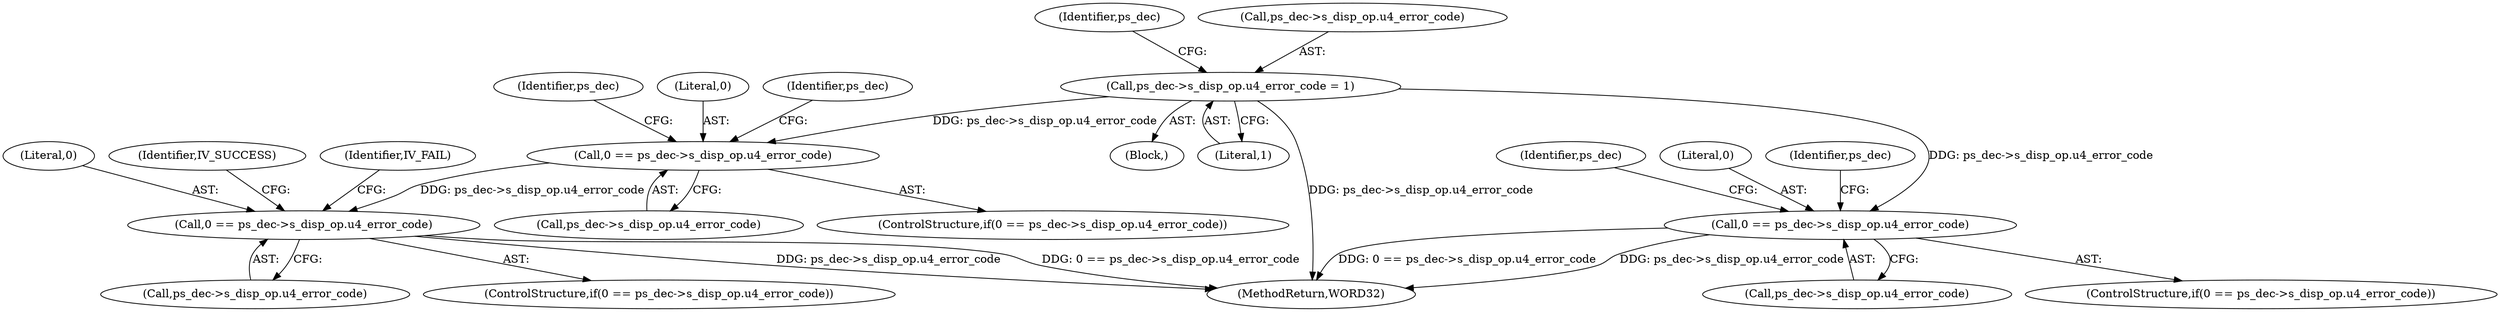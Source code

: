 digraph "0_Android_7109ce3f8f90a28ca9f0ee6e14f6ac5e414c62cf@pointer" {
"1000342" [label="(Call,ps_dec->s_disp_op.u4_error_code = 1)"];
"1000723" [label="(Call,0 == ps_dec->s_disp_op.u4_error_code)"];
"1000876" [label="(Call,0 == ps_dec->s_disp_op.u4_error_code)"];
"1002022" [label="(Call,0 == ps_dec->s_disp_op.u4_error_code)"];
"1000877" [label="(Literal,0)"];
"1002041" [label="(Identifier,ps_dec)"];
"1000878" [label="(Call,ps_dec->s_disp_op.u4_error_code)"];
"1002023" [label="(Literal,0)"];
"1000770" [label="(Identifier,ps_dec)"];
"1000885" [label="(Identifier,IV_SUCCESS)"];
"1000888" [label="(Identifier,IV_FAIL)"];
"1000151" [label="(Block,)"];
"1002160" [label="(MethodReturn,WORD32)"];
"1000733" [label="(Identifier,ps_dec)"];
"1002024" [label="(Call,ps_dec->s_disp_op.u4_error_code)"];
"1000342" [label="(Call,ps_dec->s_disp_op.u4_error_code = 1)"];
"1000723" [label="(Call,0 == ps_dec->s_disp_op.u4_error_code)"];
"1002032" [label="(Identifier,ps_dec)"];
"1000348" [label="(Literal,1)"];
"1000876" [label="(Call,0 == ps_dec->s_disp_op.u4_error_code)"];
"1000875" [label="(ControlStructure,if(0 == ps_dec->s_disp_op.u4_error_code))"];
"1002022" [label="(Call,0 == ps_dec->s_disp_op.u4_error_code)"];
"1000351" [label="(Identifier,ps_dec)"];
"1000724" [label="(Literal,0)"];
"1000722" [label="(ControlStructure,if(0 == ps_dec->s_disp_op.u4_error_code))"];
"1000725" [label="(Call,ps_dec->s_disp_op.u4_error_code)"];
"1000343" [label="(Call,ps_dec->s_disp_op.u4_error_code)"];
"1002021" [label="(ControlStructure,if(0 == ps_dec->s_disp_op.u4_error_code))"];
"1000342" -> "1000151"  [label="AST: "];
"1000342" -> "1000348"  [label="CFG: "];
"1000343" -> "1000342"  [label="AST: "];
"1000348" -> "1000342"  [label="AST: "];
"1000351" -> "1000342"  [label="CFG: "];
"1000342" -> "1002160"  [label="DDG: ps_dec->s_disp_op.u4_error_code"];
"1000342" -> "1000723"  [label="DDG: ps_dec->s_disp_op.u4_error_code"];
"1000342" -> "1002022"  [label="DDG: ps_dec->s_disp_op.u4_error_code"];
"1000723" -> "1000722"  [label="AST: "];
"1000723" -> "1000725"  [label="CFG: "];
"1000724" -> "1000723"  [label="AST: "];
"1000725" -> "1000723"  [label="AST: "];
"1000733" -> "1000723"  [label="CFG: "];
"1000770" -> "1000723"  [label="CFG: "];
"1000723" -> "1000876"  [label="DDG: ps_dec->s_disp_op.u4_error_code"];
"1000876" -> "1000875"  [label="AST: "];
"1000876" -> "1000878"  [label="CFG: "];
"1000877" -> "1000876"  [label="AST: "];
"1000878" -> "1000876"  [label="AST: "];
"1000885" -> "1000876"  [label="CFG: "];
"1000888" -> "1000876"  [label="CFG: "];
"1000876" -> "1002160"  [label="DDG: ps_dec->s_disp_op.u4_error_code"];
"1000876" -> "1002160"  [label="DDG: 0 == ps_dec->s_disp_op.u4_error_code"];
"1002022" -> "1002021"  [label="AST: "];
"1002022" -> "1002024"  [label="CFG: "];
"1002023" -> "1002022"  [label="AST: "];
"1002024" -> "1002022"  [label="AST: "];
"1002032" -> "1002022"  [label="CFG: "];
"1002041" -> "1002022"  [label="CFG: "];
"1002022" -> "1002160"  [label="DDG: 0 == ps_dec->s_disp_op.u4_error_code"];
"1002022" -> "1002160"  [label="DDG: ps_dec->s_disp_op.u4_error_code"];
}
